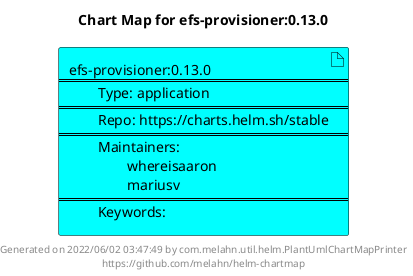 @startuml
skinparam linetype ortho
skinparam backgroundColor white
skinparam usecaseBorderColor black
skinparam usecaseArrowColor LightSlateGray
skinparam artifactBorderColor black
skinparam artifactArrowColor LightSlateGray

title Chart Map for efs-provisioner:0.13.0

'There is one referenced Helm Chart
artifact "efs-provisioner:0.13.0\n====\n\tType: application\n====\n\tRepo: https://charts.helm.sh/stable\n====\n\tMaintainers: \n\t\twhereisaaron\n\t\tmariusv\n====\n\tKeywords: " as efs_provisioner_0_13_0 #Aqua

'There are 0 referenced Docker Images

'Chart Dependencies

center footer Generated on 2022/06/02 03:47:49 by com.melahn.util.helm.PlantUmlChartMapPrinter\nhttps://github.com/melahn/helm-chartmap
@enduml
